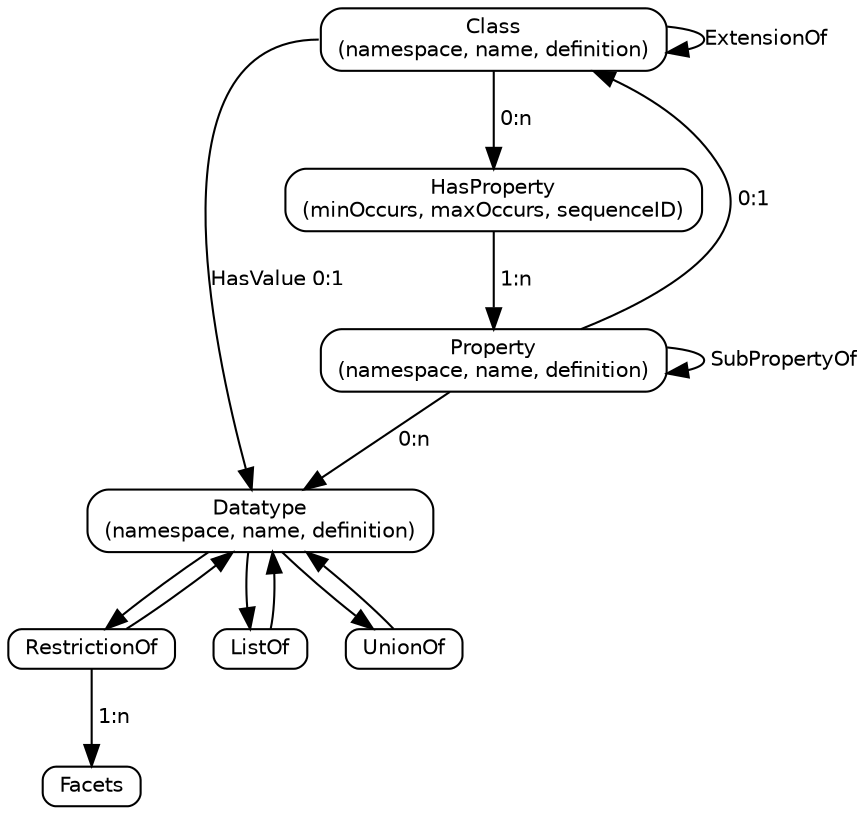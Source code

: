 digraph G {
  layout = dot;
  edge [fontname = "Helvetica", fontsize = 10, dir = forward];
  node [fontname = "Helvetica", fontsize = 10, width = 0, height = 0, label="\N\l"];
  rankdir = TB;

  node [shape=box, style=rounded];
  

  Class [label="\N\n(namespace, name, definition)\n"];
  Class -> Class [label = "ExtensionOf"];
  Class -> Datatype [tailport = "w", label = "HasValue 0:1"];
  Class -> HasProperty [label = " 0:n"];

  Property [label="\N\n(namespace, name, definition)\n"];
  Property -> Class [label = " 0:1"];
  Property -> Property [label = " SubPropertyOf"];
  Property -> Datatype [label = " 0:n"];

  HasProperty [label="\N\n(minOccurs, maxOccurs, sequenceID)\n"];
  HasProperty -> Property [label = " 1:n"];

  Datatype [label="\N\n(namespace, name, definition)\n"];
  RestrictionOf;

  Datatype -> RestrictionOf -> Datatype;
  Datatype -> ListOf -> Datatype;
  Datatype -> UnionOf -> Datatype;

  Facets ;
  RestrictionOf -> Facets [label = " 1:n"];
  

}
